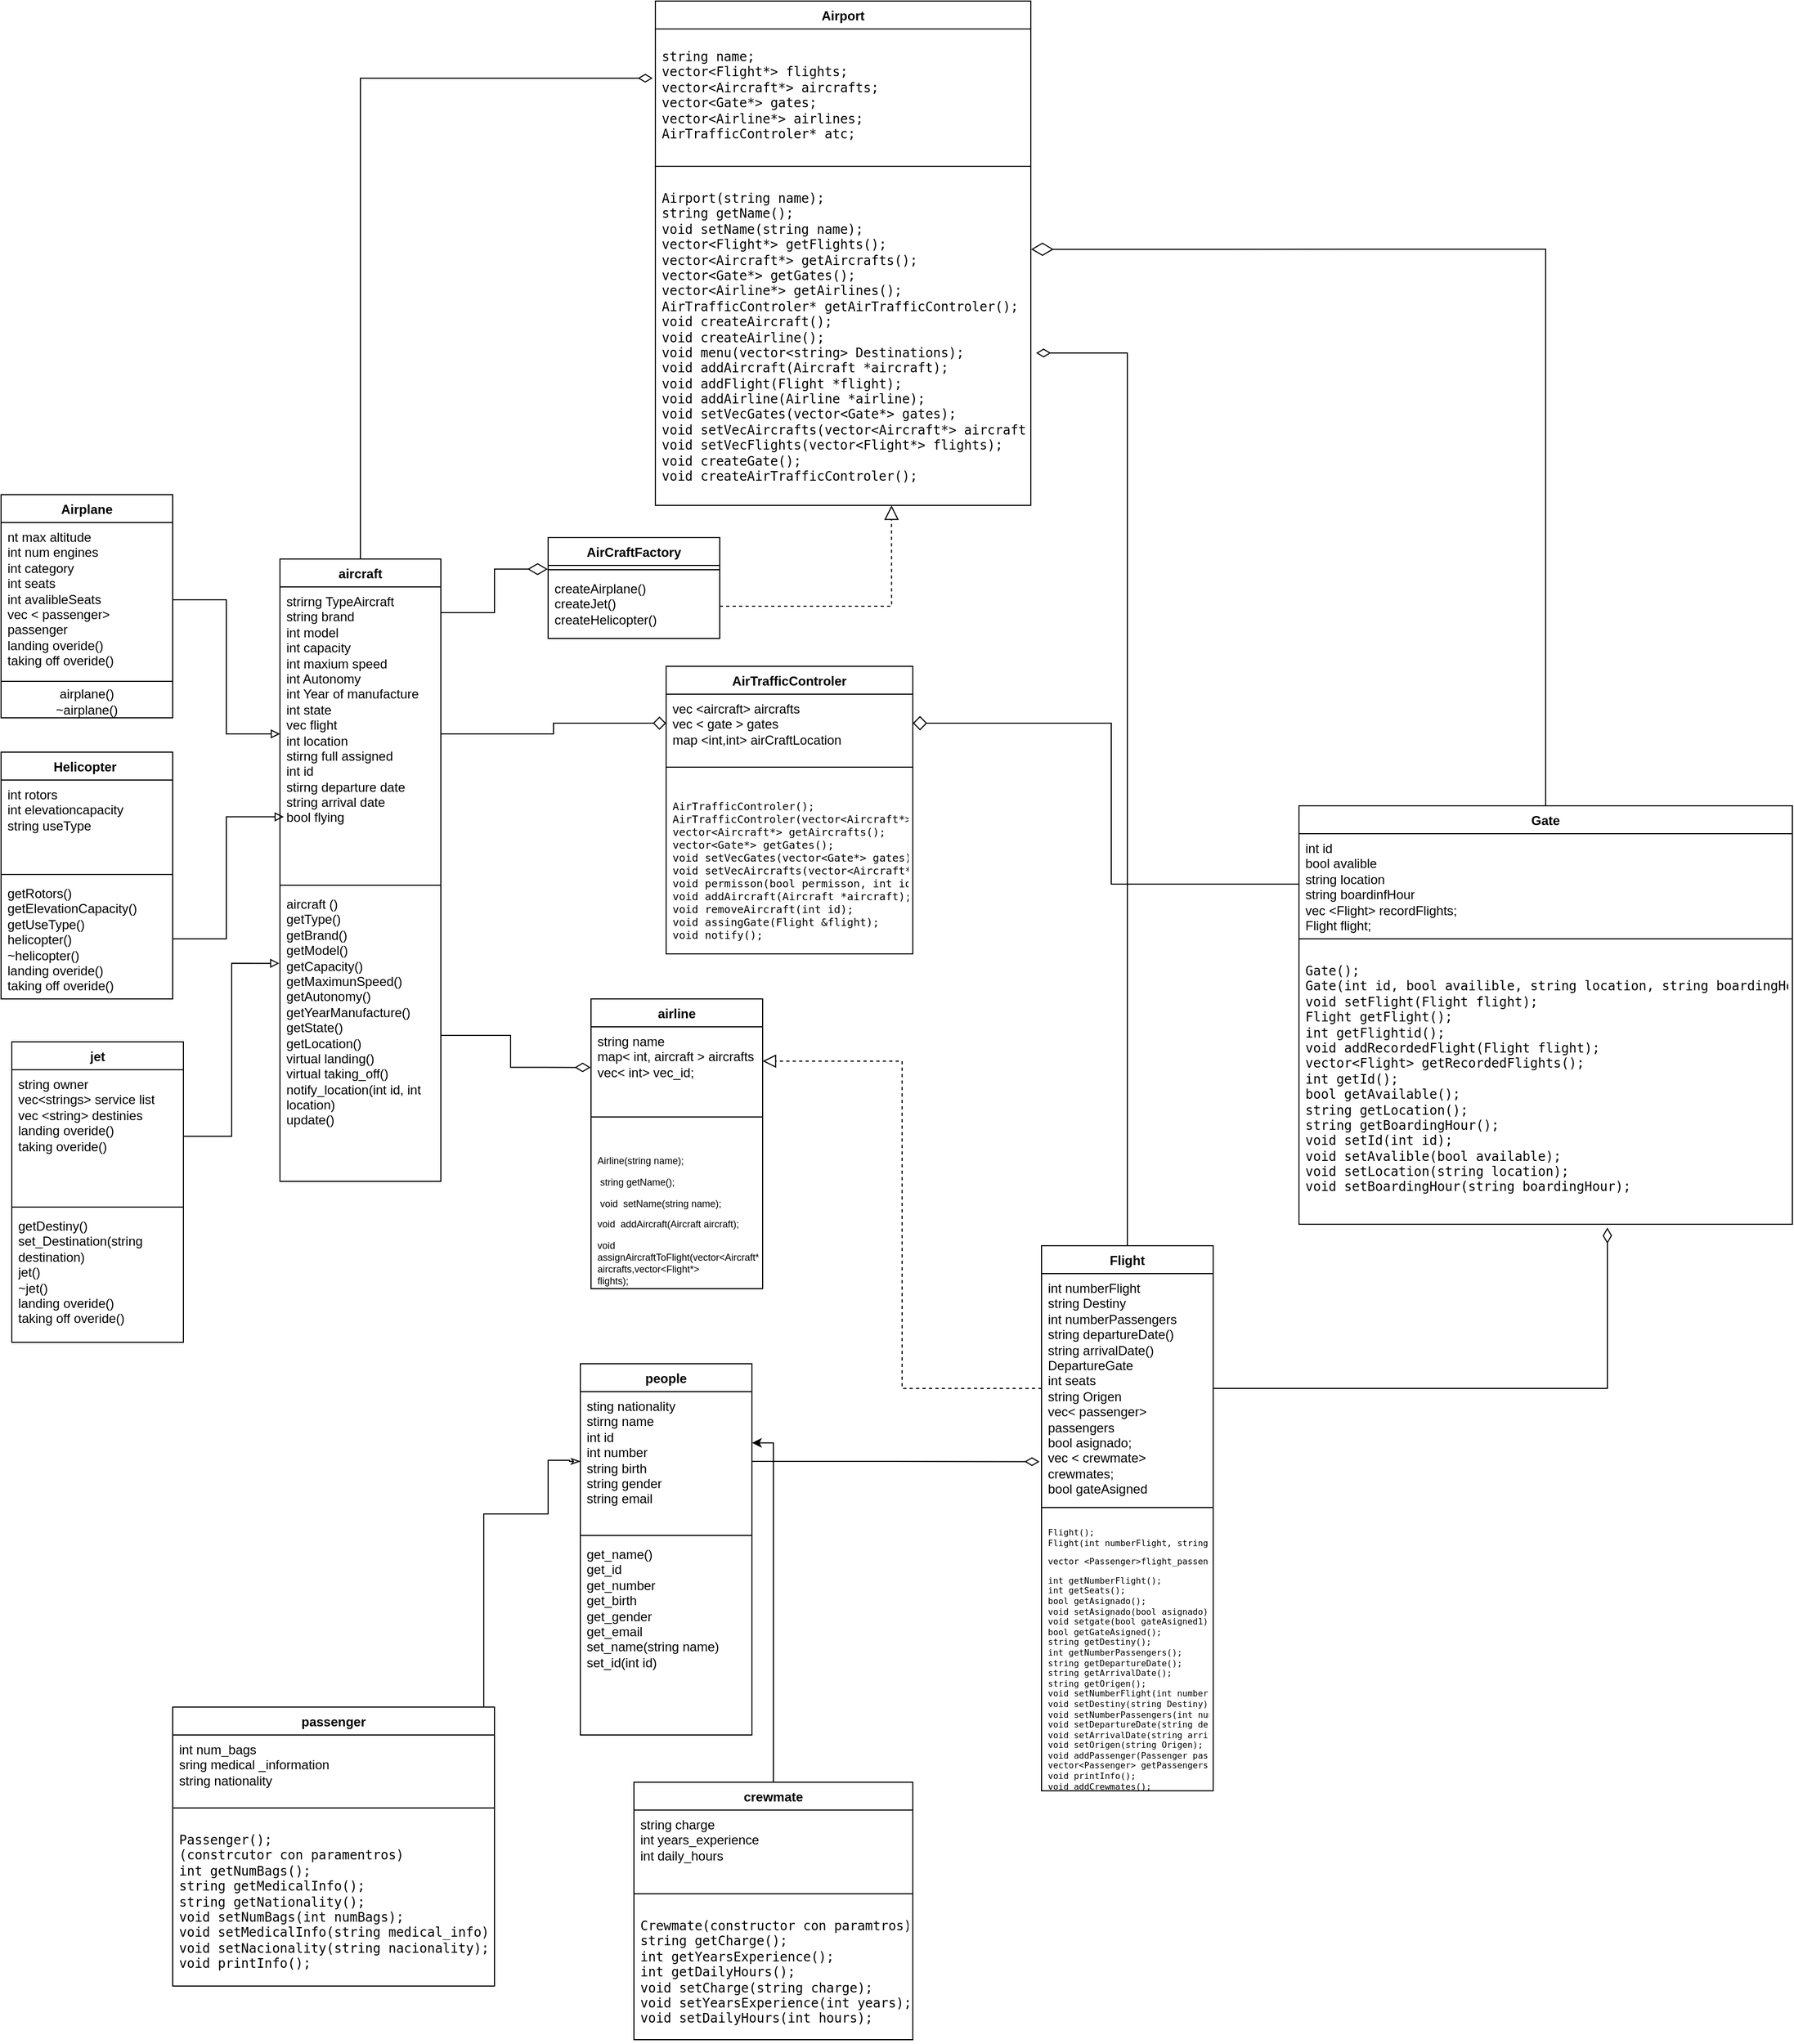 <mxfile version="21.7.2" type="google">
  <diagram name="Página-1" id="iQKY8tmw0qfSNVr5BxeC">
    <mxGraphModel dx="1282" dy="2221" grid="1" gridSize="10" guides="1" tooltips="1" connect="1" arrows="1" fold="1" page="1" pageScale="1" pageWidth="1169" pageHeight="827" math="0" shadow="0">
      <root>
        <mxCell id="0" />
        <mxCell id="1" parent="0" />
        <mxCell id="wyRLhXrzS5jzYZ9b7CfC-13" value="jet" style="swimlane;fontStyle=1;align=center;verticalAlign=top;childLayout=stackLayout;horizontal=1;startSize=26;horizontalStack=0;resizeParent=1;resizeParentMax=0;resizeLast=0;collapsible=1;marginBottom=0;whiteSpace=wrap;html=1;" parent="1" vertex="1">
          <mxGeometry x="140" y="-280" width="160" height="280" as="geometry" />
        </mxCell>
        <mxCell id="wyRLhXrzS5jzYZ9b7CfC-14" value="string owner&lt;br&gt;vec&amp;lt;strings&amp;gt; service list&lt;br&gt;vec &amp;lt;string&amp;gt; destinies&amp;nbsp;&lt;br&gt;landing overide()&lt;br&gt;taking overide()" style="text;strokeColor=none;fillColor=none;align=left;verticalAlign=top;spacingLeft=4;spacingRight=4;overflow=hidden;rotatable=0;points=[[0,0.5],[1,0.5]];portConstraint=eastwest;whiteSpace=wrap;html=1;" parent="wyRLhXrzS5jzYZ9b7CfC-13" vertex="1">
          <mxGeometry y="26" width="160" height="124" as="geometry" />
        </mxCell>
        <mxCell id="wyRLhXrzS5jzYZ9b7CfC-15" value="" style="line;strokeWidth=1;fillColor=none;align=left;verticalAlign=middle;spacingTop=-1;spacingLeft=3;spacingRight=3;rotatable=0;labelPosition=right;points=[];portConstraint=eastwest;strokeColor=inherit;" parent="wyRLhXrzS5jzYZ9b7CfC-13" vertex="1">
          <mxGeometry y="150" width="160" height="8" as="geometry" />
        </mxCell>
        <mxCell id="wyRLhXrzS5jzYZ9b7CfC-16" value="getDestiny()&lt;br&gt;set_Destination(string destination)&lt;br&gt;jet()&lt;br&gt;~jet()&lt;br&gt;landing overide()&lt;br&gt;taking off overide()" style="text;strokeColor=none;fillColor=none;align=left;verticalAlign=top;spacingLeft=4;spacingRight=4;overflow=hidden;rotatable=0;points=[[0,0.5],[1,0.5]];portConstraint=eastwest;whiteSpace=wrap;html=1;" parent="wyRLhXrzS5jzYZ9b7CfC-13" vertex="1">
          <mxGeometry y="158" width="160" height="122" as="geometry" />
        </mxCell>
        <mxCell id="aiJOYpLpMtuklq5Sg0DL-8" style="edgeStyle=orthogonalEdgeStyle;rounded=0;orthogonalLoop=1;jettySize=auto;html=1;entryX=0;entryY=0.5;entryDx=0;entryDy=0;endArrow=classicThin;endFill=0;" parent="1" source="wyRLhXrzS5jzYZ9b7CfC-17" target="wyRLhXrzS5jzYZ9b7CfC-22" edge="1">
          <mxGeometry relative="1" as="geometry">
            <mxPoint x="640.0" y="-26.667" as="targetPoint" />
            <Array as="points">
              <mxPoint x="580" y="160" />
              <mxPoint x="640" y="160" />
              <mxPoint x="640" y="110" />
              <mxPoint x="660" y="110" />
              <mxPoint x="660" y="111" />
            </Array>
          </mxGeometry>
        </mxCell>
        <mxCell id="wyRLhXrzS5jzYZ9b7CfC-17" value="passenger" style="swimlane;fontStyle=1;align=center;verticalAlign=top;childLayout=stackLayout;horizontal=1;startSize=26;horizontalStack=0;resizeParent=1;resizeParentMax=0;resizeLast=0;collapsible=1;marginBottom=0;whiteSpace=wrap;html=1;" parent="1" vertex="1">
          <mxGeometry x="290" y="340" width="300" height="260" as="geometry" />
        </mxCell>
        <mxCell id="wyRLhXrzS5jzYZ9b7CfC-18" value="int num_bags&lt;br&gt;sring medical _information&lt;br&gt;string nationality" style="text;strokeColor=none;fillColor=none;align=left;verticalAlign=top;spacingLeft=4;spacingRight=4;overflow=hidden;rotatable=0;points=[[0,0.5],[1,0.5]];portConstraint=eastwest;whiteSpace=wrap;html=1;" parent="wyRLhXrzS5jzYZ9b7CfC-17" vertex="1">
          <mxGeometry y="26" width="300" height="64" as="geometry" />
        </mxCell>
        <mxCell id="wyRLhXrzS5jzYZ9b7CfC-19" value="" style="line;strokeWidth=1;fillColor=none;align=left;verticalAlign=middle;spacingTop=-1;spacingLeft=3;spacingRight=3;rotatable=0;labelPosition=right;points=[];portConstraint=eastwest;strokeColor=inherit;" parent="wyRLhXrzS5jzYZ9b7CfC-17" vertex="1">
          <mxGeometry y="90" width="300" height="8" as="geometry" />
        </mxCell>
        <mxCell id="wyRLhXrzS5jzYZ9b7CfC-20" value="&lt;pre style=&quot;border-color: var(--border-color); font-family: &amp;quot;JetBrains Mono&amp;quot;, monospace;&quot;&gt;Passenger();&lt;br style=&quot;border-color: var(--border-color);&quot;&gt;(&lt;span style=&quot;border-color: var(--border-color);&quot;&gt;&lt;/span&gt;&lt;font style=&quot;border-color: var(--border-color);&quot;&gt;constrcutor con paramentros)&lt;/font&gt;&lt;font style=&quot;border-color: var(--border-color);&quot;&gt;&lt;br style=&quot;border-color: var(--border-color);&quot;&gt;&lt;/font&gt;&lt;span style=&quot;border-color: var(--border-color);&quot;&gt;int &lt;/span&gt;&lt;span style=&quot;border-color: var(--border-color);&quot;&gt;getNumBags&lt;/span&gt;&lt;font style=&quot;border-color: var(--border-color);&quot;&gt;();&lt;span style=&quot;border-color: var(--border-color);&quot;&gt;&lt;br style=&quot;border-color: var(--border-color);&quot;&gt;&lt;/span&gt;&lt;/font&gt;&lt;span style=&quot;border-color: var(--border-color);&quot;&gt;string &lt;/span&gt;&lt;span style=&quot;border-color: var(--border-color);&quot;&gt;getMedicalInfo&lt;/span&gt;&lt;font style=&quot;border-color: var(--border-color);&quot;&gt;();&lt;span style=&quot;border-color: var(--border-color);&quot;&gt;&lt;br style=&quot;border-color: var(--border-color);&quot;&gt;&lt;/span&gt;&lt;/font&gt;&lt;span style=&quot;border-color: var(--border-color);&quot;&gt;string &lt;/span&gt;&lt;span style=&quot;border-color: var(--border-color);&quot;&gt;getNationality&lt;/span&gt;&lt;font style=&quot;border-color: var(--border-color);&quot;&gt;();&lt;span style=&quot;border-color: var(--border-color);&quot;&gt;&lt;br style=&quot;border-color: var(--border-color);&quot;&gt;&lt;/span&gt;&lt;/font&gt;&lt;span style=&quot;border-color: var(--border-color);&quot;&gt;void &lt;/span&gt;&lt;span style=&quot;border-color: var(--border-color);&quot;&gt;setNumBags&lt;/span&gt;&lt;font style=&quot;border-color: var(--border-color);&quot;&gt;(&lt;/font&gt;&lt;span style=&quot;border-color: var(--border-color);&quot;&gt;int &lt;/span&gt;&lt;font style=&quot;border-color: var(--border-color);&quot;&gt;numBags);&lt;span style=&quot;border-color: var(--border-color);&quot;&gt;&lt;br style=&quot;border-color: var(--border-color);&quot;&gt;&lt;/span&gt;&lt;/font&gt;&lt;span style=&quot;border-color: var(--border-color);&quot;&gt;void &lt;/span&gt;&lt;span style=&quot;border-color: var(--border-color);&quot;&gt;setMedicalInfo&lt;/span&gt;&lt;font style=&quot;border-color: var(--border-color);&quot;&gt;(&lt;/font&gt;&lt;span style=&quot;border-color: var(--border-color);&quot;&gt;string &lt;/span&gt;&lt;font style=&quot;border-color: var(--border-color);&quot;&gt;medical_info);&lt;span style=&quot;border-color: var(--border-color);&quot;&gt;&lt;br style=&quot;border-color: var(--border-color);&quot;&gt;&lt;/span&gt;&lt;/font&gt;&lt;span style=&quot;border-color: var(--border-color);&quot;&gt;void &lt;/span&gt;&lt;span style=&quot;border-color: var(--border-color);&quot;&gt;setNacionality&lt;/span&gt;&lt;font style=&quot;border-color: var(--border-color);&quot;&gt;(&lt;/font&gt;&lt;span style=&quot;border-color: var(--border-color);&quot;&gt;string &lt;/span&gt;&lt;font style=&quot;border-color: var(--border-color);&quot;&gt;nacionality);&lt;span style=&quot;border-color: var(--border-color);&quot;&gt;&lt;br style=&quot;border-color: var(--border-color);&quot;&gt;&lt;/span&gt;&lt;/font&gt;&lt;span style=&quot;border-color: var(--border-color);&quot;&gt;void &lt;/span&gt;&lt;span style=&quot;border-color: var(--border-color);&quot;&gt;printInfo&lt;/span&gt;&lt;font style=&quot;border-color: var(--border-color);&quot;&gt;();&lt;/font&gt;&lt;/pre&gt;" style="text;strokeColor=none;fillColor=none;align=left;verticalAlign=top;spacingLeft=4;spacingRight=4;overflow=hidden;rotatable=0;points=[[0,0.5],[1,0.5]];portConstraint=eastwest;whiteSpace=wrap;html=1;" parent="wyRLhXrzS5jzYZ9b7CfC-17" vertex="1">
          <mxGeometry y="98" width="300" height="162" as="geometry" />
        </mxCell>
        <mxCell id="wyRLhXrzS5jzYZ9b7CfC-21" value="people" style="swimlane;fontStyle=1;align=center;verticalAlign=top;childLayout=stackLayout;horizontal=1;startSize=26;horizontalStack=0;resizeParent=1;resizeParentMax=0;resizeLast=0;collapsible=1;marginBottom=0;whiteSpace=wrap;html=1;" parent="1" vertex="1">
          <mxGeometry x="670" y="20" width="160" height="346" as="geometry" />
        </mxCell>
        <mxCell id="wyRLhXrzS5jzYZ9b7CfC-22" value="sting nationality&amp;nbsp;&lt;br&gt;stirng name&lt;br&gt;int id&amp;nbsp;&lt;br&gt;int number&lt;br&gt;string birth&amp;nbsp;&lt;br&gt;string gender&amp;nbsp;&lt;br&gt;string email" style="text;strokeColor=none;fillColor=none;align=left;verticalAlign=top;spacingLeft=4;spacingRight=4;overflow=hidden;rotatable=0;points=[[0,0.5],[1,0.5]];portConstraint=eastwest;whiteSpace=wrap;html=1;" parent="wyRLhXrzS5jzYZ9b7CfC-21" vertex="1">
          <mxGeometry y="26" width="160" height="130" as="geometry" />
        </mxCell>
        <mxCell id="wyRLhXrzS5jzYZ9b7CfC-23" value="" style="line;strokeWidth=1;fillColor=none;align=left;verticalAlign=middle;spacingTop=-1;spacingLeft=3;spacingRight=3;rotatable=0;labelPosition=right;points=[];portConstraint=eastwest;strokeColor=inherit;" parent="wyRLhXrzS5jzYZ9b7CfC-21" vertex="1">
          <mxGeometry y="156" width="160" height="8" as="geometry" />
        </mxCell>
        <mxCell id="wyRLhXrzS5jzYZ9b7CfC-24" value="get_name()&lt;br&gt;get_id&lt;br&gt;get_number&lt;br&gt;get_birth&lt;br&gt;get_gender&lt;br&gt;get_email&lt;br&gt;set_name(string name)&lt;br&gt;set_id(int id)" style="text;strokeColor=none;fillColor=none;align=left;verticalAlign=top;spacingLeft=4;spacingRight=4;overflow=hidden;rotatable=0;points=[[0,0.5],[1,0.5]];portConstraint=eastwest;whiteSpace=wrap;html=1;" parent="wyRLhXrzS5jzYZ9b7CfC-21" vertex="1">
          <mxGeometry y="164" width="160" height="182" as="geometry" />
        </mxCell>
        <mxCell id="rjxTFGt6AbUow81dh46X-27" style="edgeStyle=orthogonalEdgeStyle;rounded=0;orthogonalLoop=1;jettySize=auto;html=1;entryX=1.014;entryY=0.545;entryDx=0;entryDy=0;entryPerimeter=0;endSize=11;endArrow=diamondThin;endFill=0;" parent="1" source="T3-S1mTcQeIRpF71mz3H-9" target="T3-S1mTcQeIRpF71mz3H-8" edge="1">
          <mxGeometry relative="1" as="geometry">
            <mxPoint x="1170" y="-910" as="targetPoint" />
          </mxGeometry>
        </mxCell>
        <mxCell id="T3-S1mTcQeIRpF71mz3H-9" value="Flight" style="swimlane;fontStyle=1;align=center;verticalAlign=top;childLayout=stackLayout;horizontal=1;startSize=26;horizontalStack=0;resizeParent=1;resizeParentMax=0;resizeLast=0;collapsible=1;marginBottom=0;whiteSpace=wrap;html=1;" parent="1" vertex="1">
          <mxGeometry x="1100" y="-90" width="160" height="508" as="geometry" />
        </mxCell>
        <mxCell id="T3-S1mTcQeIRpF71mz3H-10" value="int numberFlight&lt;br&gt;string Destiny&lt;br&gt;int numberPassengers&lt;br&gt;string departureDate()&lt;br&gt;string arrivalDate()&lt;br&gt;DepartureGate&lt;br&gt;int seats&lt;br&gt;string Origen&lt;br&gt;vec&amp;lt; passenger&amp;gt; passengers&lt;br&gt;bool asignado;&lt;br&gt;vec &amp;lt; crewmate&amp;gt; crewmates;&lt;br&gt;bool gateAsigned" style="text;strokeColor=none;fillColor=none;align=left;verticalAlign=top;spacingLeft=4;spacingRight=4;overflow=hidden;rotatable=0;points=[[0,0.5],[1,0.5]];portConstraint=eastwest;whiteSpace=wrap;html=1;" parent="T3-S1mTcQeIRpF71mz3H-9" vertex="1">
          <mxGeometry y="26" width="160" height="214" as="geometry" />
        </mxCell>
        <mxCell id="rjxTFGt6AbUow81dh46X-7" value="" style="line;strokeWidth=1;fillColor=none;align=left;verticalAlign=middle;spacingTop=-1;spacingLeft=3;spacingRight=3;rotatable=0;labelPosition=right;points=[];portConstraint=eastwest;strokeColor=inherit;" parent="T3-S1mTcQeIRpF71mz3H-9" vertex="1">
          <mxGeometry y="240" width="160" height="8" as="geometry" />
        </mxCell>
        <mxCell id="T3-S1mTcQeIRpF71mz3H-12" value="&lt;pre style=&quot;border-color: var(--border-color); font-family: &amp;quot;JetBrains Mono&amp;quot;, monospace; font-size: 8px;&quot;&gt;Flight();&lt;br style=&quot;border-color: var(--border-color); font-size: 8px;&quot;&gt;&lt;span style=&quot;border-color: var(--border-color); font-size: 8px;&quot;&gt;Flight&lt;/span&gt;(&lt;span style=&quot;border-color: var(--border-color); font-size: 8px;&quot;&gt;int &lt;/span&gt;numberFlight, &lt;span style=&quot;border-color: var(--border-color); font-size: 8px;&quot;&gt;string &lt;/span&gt;Destiny, &lt;span style=&quot;border-color: var(--border-color); font-size: 8px;&quot;&gt;int &lt;/span&gt;numberPassengers, &lt;span style=&quot;border-color: var(--border-color); font-size: 8px;&quot;&gt;string &lt;/span&gt;departureDate, &lt;span style=&quot;border-color: var(--border-color); font-size: 8px;&quot;&gt;string &lt;/span&gt;arrivalDate,string &lt;span style=&quot;background-color: initial; white-space: normal; font-size: 8px;&quot;&gt;Origen,&amp;nbsp;&lt;/span&gt;&lt;/pre&gt;&lt;pre style=&quot;border-color: var(--border-color); font-family: &amp;quot;JetBrains Mono&amp;quot;, monospace; font-size: 8px;&quot;&gt;&lt;span style=&quot;background-color: initial; white-space: normal; border-color: var(--border-color); font-size: 8px;&quot;&gt;vector &lt;/span&gt;&lt;span style=&quot;background-color: initial; white-space: normal; font-size: 8px;&quot;&gt;&amp;lt;&lt;/span&gt;&lt;span style=&quot;background-color: initial; white-space: normal; border-color: var(--border-color); font-size: 8px;&quot;&gt;Passenger&lt;/span&gt;&lt;span style=&quot;background-color: initial; white-space: normal; font-size: 8px;&quot;&gt;&amp;gt;flight_passengers,&lt;/span&gt;&lt;span style=&quot;background-color: initial; white-space: normal; border-color: var(--border-color); font-size: 8px;&quot;&gt;bool &lt;/span&gt;&lt;span style=&quot;background-color: initial; white-space: normal; font-size: 8px;&quot;&gt;gateAsigned);&lt;/span&gt;&lt;/pre&gt;&lt;pre style=&quot;border-color: var(--border-color); font-family: &amp;quot;JetBrains Mono&amp;quot;, monospace; font-size: 8px;&quot;&gt;&lt;span style=&quot;border-color: var(--border-color); font-size: 8px;&quot;&gt;int &lt;/span&gt;&lt;span style=&quot;border-color: var(--border-color); font-size: 8px;&quot;&gt;getNumberFlight&lt;/span&gt;();&lt;br style=&quot;border-color: var(--border-color); font-size: 8px;&quot;&gt;&lt;span style=&quot;border-color: var(--border-color); font-size: 8px;&quot;&gt;int &lt;/span&gt;&lt;span style=&quot;border-color: var(--border-color); font-size: 8px;&quot;&gt;getSeats&lt;/span&gt;();&lt;br style=&quot;border-color: var(--border-color); font-size: 8px;&quot;&gt;&lt;span style=&quot;border-color: var(--border-color); font-size: 8px;&quot;&gt;bool &lt;/span&gt;&lt;span style=&quot;border-color: var(--border-color); font-size: 8px;&quot;&gt;getAsignado&lt;/span&gt;();&lt;br style=&quot;border-color: var(--border-color); font-size: 8px;&quot;&gt;&lt;span style=&quot;border-color: var(--border-color); font-size: 8px;&quot;&gt;void &lt;/span&gt;&lt;span style=&quot;border-color: var(--border-color); font-size: 8px;&quot;&gt;setAsignado&lt;/span&gt;(&lt;span style=&quot;border-color: var(--border-color); font-size: 8px;&quot;&gt;bool &lt;/span&gt;asignado);&lt;br style=&quot;border-color: var(--border-color); font-size: 8px;&quot;&gt;&lt;span style=&quot;border-color: var(--border-color); font-size: 8px;&quot;&gt;void &lt;/span&gt;&lt;span style=&quot;border-color: var(--border-color); font-size: 8px;&quot;&gt;setgate&lt;/span&gt;(&lt;span style=&quot;border-color: var(--border-color); font-size: 8px;&quot;&gt;bool &lt;/span&gt;gateAsigned1);&lt;br style=&quot;border-color: var(--border-color); font-size: 8px;&quot;&gt;&lt;span style=&quot;border-color: var(--border-color); font-size: 8px;&quot;&gt;bool &lt;/span&gt;&lt;span style=&quot;border-color: var(--border-color); font-size: 8px;&quot;&gt;getGateAsigned&lt;/span&gt;();&lt;br style=&quot;border-color: var(--border-color); font-size: 8px;&quot;&gt;&lt;span style=&quot;border-color: var(--border-color); font-size: 8px;&quot;&gt;string &lt;/span&gt;&lt;span style=&quot;border-color: var(--border-color); font-size: 8px;&quot;&gt;getDestiny&lt;/span&gt;();&lt;br style=&quot;border-color: var(--border-color); font-size: 8px;&quot;&gt;&lt;span style=&quot;border-color: var(--border-color); font-size: 8px;&quot;&gt;int &lt;/span&gt;&lt;span style=&quot;border-color: var(--border-color); font-size: 8px;&quot;&gt;getNumberPassengers&lt;/span&gt;();&lt;br style=&quot;border-color: var(--border-color); font-size: 8px;&quot;&gt;&lt;span style=&quot;border-color: var(--border-color); font-size: 8px;&quot;&gt;string &lt;/span&gt;&lt;span style=&quot;border-color: var(--border-color); font-size: 8px;&quot;&gt;getDepartureDate&lt;/span&gt;();&lt;br style=&quot;border-color: var(--border-color); font-size: 8px;&quot;&gt;&lt;span style=&quot;border-color: var(--border-color); font-size: 8px;&quot;&gt;string &lt;/span&gt;&lt;span style=&quot;border-color: var(--border-color); font-size: 8px;&quot;&gt;getArrivalDate&lt;/span&gt;();&lt;br style=&quot;border-color: var(--border-color); font-size: 8px;&quot;&gt;&lt;span style=&quot;border-color: var(--border-color); font-size: 8px;&quot;&gt;string &lt;/span&gt;&lt;span style=&quot;border-color: var(--border-color); font-size: 8px;&quot;&gt;getOrigen&lt;/span&gt;();&lt;br style=&quot;border-color: var(--border-color); font-size: 8px;&quot;&gt;&lt;span style=&quot;border-color: var(--border-color); font-size: 8px;&quot;&gt;void &lt;/span&gt;&lt;span style=&quot;border-color: var(--border-color); font-size: 8px;&quot;&gt;setNumberFlight&lt;/span&gt;(&lt;span style=&quot;border-color: var(--border-color); font-size: 8px;&quot;&gt;int &lt;/span&gt;numberFlight);&lt;br style=&quot;border-color: var(--border-color); font-size: 8px;&quot;&gt;&lt;span style=&quot;border-color: var(--border-color); font-size: 8px;&quot;&gt;void &lt;/span&gt;&lt;span style=&quot;border-color: var(--border-color); font-size: 8px;&quot;&gt;setDestiny&lt;/span&gt;(&lt;span style=&quot;border-color: var(--border-color); font-size: 8px;&quot;&gt;string &lt;/span&gt;Destiny);&lt;br style=&quot;border-color: var(--border-color); font-size: 8px;&quot;&gt;&lt;span style=&quot;border-color: var(--border-color); font-size: 8px;&quot;&gt;void &lt;/span&gt;&lt;span style=&quot;border-color: var(--border-color); font-size: 8px;&quot;&gt;setNumberPassengers&lt;/span&gt;(&lt;span style=&quot;border-color: var(--border-color); font-size: 8px;&quot;&gt;int &lt;/span&gt;numberPassengers);&lt;br style=&quot;border-color: var(--border-color); font-size: 8px;&quot;&gt;&lt;span style=&quot;border-color: var(--border-color); font-size: 8px;&quot;&gt;void &lt;/span&gt;&lt;span style=&quot;border-color: var(--border-color); font-size: 8px;&quot;&gt;setDepartureDate&lt;/span&gt;(&lt;span style=&quot;border-color: var(--border-color); font-size: 8px;&quot;&gt;string &lt;/span&gt;departureDate);&lt;br style=&quot;border-color: var(--border-color); font-size: 8px;&quot;&gt;&lt;span style=&quot;border-color: var(--border-color); font-size: 8px;&quot;&gt;void &lt;/span&gt;&lt;span style=&quot;border-color: var(--border-color); font-size: 8px;&quot;&gt;setArrivalDate&lt;/span&gt;(&lt;span style=&quot;border-color: var(--border-color); font-size: 8px;&quot;&gt;string &lt;/span&gt;arrivalDate);&lt;br style=&quot;border-color: var(--border-color); font-size: 8px;&quot;&gt;&lt;span style=&quot;border-color: var(--border-color); font-size: 8px;&quot;&gt;void &lt;/span&gt;&lt;span style=&quot;border-color: var(--border-color); font-size: 8px;&quot;&gt;setOrigen&lt;/span&gt;(&lt;span style=&quot;border-color: var(--border-color); font-size: 8px;&quot;&gt;string &lt;/span&gt;Origen);&lt;br style=&quot;border-color: var(--border-color); font-size: 8px;&quot;&gt;&lt;span style=&quot;border-color: var(--border-color); font-size: 8px;&quot;&gt;void &lt;/span&gt;&lt;span style=&quot;border-color: var(--border-color); font-size: 8px;&quot;&gt;addPassenger&lt;/span&gt;(&lt;span style=&quot;border-color: var(--border-color); font-size: 8px;&quot;&gt;Passenger &lt;/span&gt;passenger);&lt;br style=&quot;border-color: var(--border-color); font-size: 8px;&quot;&gt;&lt;span style=&quot;border-color: var(--border-color); font-size: 8px;&quot;&gt;vector&lt;/span&gt;&amp;lt;&lt;span style=&quot;border-color: var(--border-color); font-size: 8px;&quot;&gt;Passenger&lt;/span&gt;&amp;gt; &lt;span style=&quot;border-color: var(--border-color); font-size: 8px;&quot;&gt;getPassengers&lt;/span&gt;();&lt;br style=&quot;border-color: var(--border-color); font-size: 8px;&quot;&gt;&lt;span style=&quot;border-color: var(--border-color); font-size: 8px;&quot;&gt;void &lt;/span&gt;&lt;span style=&quot;border-color: var(--border-color); font-size: 8px;&quot;&gt;printInfo&lt;/span&gt;();&lt;br style=&quot;border-color: var(--border-color); font-size: 8px;&quot;&gt;&lt;span style=&quot;border-color: var(--border-color); font-size: 8px;&quot;&gt;void &lt;/span&gt;&lt;span style=&quot;border-color: var(--border-color); font-size: 8px;&quot;&gt;addCrewmates&lt;/span&gt;();&lt;/pre&gt;" style="text;strokeColor=none;fillColor=none;align=left;verticalAlign=top;spacingLeft=4;spacingRight=4;overflow=hidden;rotatable=0;points=[[0,0.5],[1,0.5]];portConstraint=eastwest;whiteSpace=wrap;html=1;fontColor=#000000;fontSize=8;" parent="T3-S1mTcQeIRpF71mz3H-9" vertex="1">
          <mxGeometry y="248" width="160" height="260" as="geometry" />
        </mxCell>
        <mxCell id="QWChIeaIpTq5YVUsogxR-2" value="airline" style="swimlane;fontStyle=1;align=center;verticalAlign=top;childLayout=stackLayout;horizontal=1;startSize=26;horizontalStack=0;resizeParent=1;resizeParentMax=0;resizeLast=0;collapsible=1;marginBottom=0;whiteSpace=wrap;html=1;" parent="1" vertex="1">
          <mxGeometry x="680" y="-320" width="160" height="270" as="geometry" />
        </mxCell>
        <mxCell id="QWChIeaIpTq5YVUsogxR-3" value="string name&lt;br&gt;map&amp;lt; int, aircraft &amp;gt; aircrafts&amp;nbsp;&lt;br&gt;vec&amp;lt; int&amp;gt; vec_id;" style="text;strokeColor=none;fillColor=none;align=left;verticalAlign=top;spacingLeft=4;spacingRight=4;overflow=hidden;rotatable=0;points=[[0,0.5],[1,0.5]];portConstraint=eastwest;whiteSpace=wrap;html=1;" parent="QWChIeaIpTq5YVUsogxR-2" vertex="1">
          <mxGeometry y="26" width="160" height="64" as="geometry" />
        </mxCell>
        <mxCell id="QWChIeaIpTq5YVUsogxR-4" value="" style="line;strokeWidth=1;fillColor=none;align=left;verticalAlign=middle;spacingTop=-1;spacingLeft=3;spacingRight=3;rotatable=0;labelPosition=right;points=[];portConstraint=eastwest;strokeColor=inherit;" parent="QWChIeaIpTq5YVUsogxR-2" vertex="1">
          <mxGeometry y="90" width="160" height="40" as="geometry" />
        </mxCell>
        <mxCell id="QWChIeaIpTq5YVUsogxR-5" value="&lt;p class=&quot;MsoNormal&quot; style=&quot;font-size: 9px;&quot;&gt;Airline(string name);&lt;/p&gt;&lt;p class=&quot;MsoNormal&quot; style=&quot;font-size: 9px;&quot;&gt;&lt;span style=&quot;background-color: initial;&quot;&gt;&amp;nbsp;string&amp;nbsp;&lt;/span&gt;&lt;span style=&quot;background-color: initial;&quot;&gt;getName();&lt;/span&gt;&lt;/p&gt;&lt;p class=&quot;MsoNormal&quot; style=&quot;font-size: 9px;&quot;&gt;&amp;nbsp;void&amp;nbsp; setName(string name);&lt;/p&gt;&lt;p class=&quot;MsoNormal&quot; style=&quot;font-size: 9px;&quot;&gt;&lt;span style=&quot;background-color: initial;&quot;&gt;void&amp;nbsp;&amp;nbsp;&lt;/span&gt;&lt;span style=&quot;background-color: initial;&quot;&gt;addAircraft(Aircraft aircraft);&lt;/span&gt;&lt;/p&gt;&lt;p class=&quot;MsoNormal&quot; style=&quot;font-size: 9px;&quot;&gt;void assignAircraftToFlight(vector&amp;lt;Aircraft*&amp;gt; aircrafts,vector&amp;lt;Flight*&amp;gt;&lt;br style=&quot;font-size: 9px;&quot;&gt;flights);&lt;/p&gt;" style="text;strokeColor=none;fillColor=none;align=left;verticalAlign=top;spacingLeft=4;spacingRight=4;overflow=hidden;rotatable=0;points=[[0,0.5],[1,0.5]];portConstraint=eastwest;whiteSpace=wrap;html=1;fontSize=9;" parent="QWChIeaIpTq5YVUsogxR-2" vertex="1">
          <mxGeometry y="130" width="160" height="140" as="geometry" />
        </mxCell>
        <mxCell id="rjxTFGt6AbUow81dh46X-23" style="edgeStyle=orthogonalEdgeStyle;rounded=0;orthogonalLoop=1;jettySize=auto;html=1;entryX=-0.007;entryY=0.37;entryDx=0;entryDy=0;entryPerimeter=0;endSize=11;endArrow=diamondThin;endFill=0;" parent="1" source="wyRLhXrzS5jzYZ9b7CfC-1" target="T3-S1mTcQeIRpF71mz3H-6" edge="1">
          <mxGeometry relative="1" as="geometry">
            <mxPoint x="465" y="-1200" as="targetPoint" />
          </mxGeometry>
        </mxCell>
        <mxCell id="wyRLhXrzS5jzYZ9b7CfC-1" value="aircraft" style="swimlane;fontStyle=1;align=center;verticalAlign=top;childLayout=stackLayout;horizontal=1;startSize=26;horizontalStack=0;resizeParent=1;resizeParentMax=0;resizeLast=0;collapsible=1;marginBottom=0;whiteSpace=wrap;html=1;" parent="1" vertex="1">
          <mxGeometry x="390" y="-730" width="150" height="580" as="geometry" />
        </mxCell>
        <mxCell id="wyRLhXrzS5jzYZ9b7CfC-2" value="strirng TypeAircraft&lt;br&gt;string brand&lt;br&gt;int model&lt;br&gt;int capacity&lt;br&gt;int maxium speed&lt;br&gt;int Autonomy&lt;br&gt;int Year of manufacture&lt;br&gt;int state&amp;nbsp;&lt;br&gt;vec flight&amp;nbsp;&lt;br&gt;int location&lt;br&gt;stirng full assigned&lt;br&gt;int id&lt;br&gt;stirng departure date&lt;br&gt;string arrival date&lt;br&gt;bool flying&amp;nbsp;" style="text;strokeColor=none;fillColor=none;align=left;verticalAlign=top;spacingLeft=4;spacingRight=4;overflow=hidden;rotatable=0;points=[[0,0.5],[1,0.5]];portConstraint=eastwest;whiteSpace=wrap;html=1;" parent="wyRLhXrzS5jzYZ9b7CfC-1" vertex="1">
          <mxGeometry y="26" width="150" height="274" as="geometry" />
        </mxCell>
        <mxCell id="wyRLhXrzS5jzYZ9b7CfC-3" value="" style="line;strokeWidth=1;fillColor=none;align=left;verticalAlign=middle;spacingTop=-1;spacingLeft=3;spacingRight=3;rotatable=0;labelPosition=right;points=[];portConstraint=eastwest;strokeColor=inherit;" parent="wyRLhXrzS5jzYZ9b7CfC-1" vertex="1">
          <mxGeometry y="300" width="150" height="8" as="geometry" />
        </mxCell>
        <mxCell id="wyRLhXrzS5jzYZ9b7CfC-4" value="aircraft ()&lt;br&gt;getType()&lt;br&gt;getBrand()&lt;br&gt;getModel()&lt;br&gt;getCapacity()&lt;br&gt;getMaximunSpeed()&lt;br&gt;getAutonomy()&lt;br&gt;getYearManufacture()&lt;br&gt;getState()&lt;br&gt;getLocation()&lt;br&gt;virtual landing()&lt;br&gt;virtual taking_off()&lt;br&gt;notify_location(int id, int location)&lt;br&gt;update()" style="text;strokeColor=none;fillColor=none;align=left;verticalAlign=top;spacingLeft=4;spacingRight=4;overflow=hidden;rotatable=0;points=[[0,0.5],[1,0.5]];portConstraint=eastwest;whiteSpace=wrap;html=1;" parent="wyRLhXrzS5jzYZ9b7CfC-1" vertex="1">
          <mxGeometry y="308" width="150" height="272" as="geometry" />
        </mxCell>
        <mxCell id="T3-S1mTcQeIRpF71mz3H-13" value="AirTrafficControler" style="swimlane;fontStyle=1;align=center;verticalAlign=top;childLayout=stackLayout;horizontal=1;startSize=26;horizontalStack=0;resizeParent=1;resizeParentMax=0;resizeLast=0;collapsible=1;marginBottom=0;whiteSpace=wrap;html=1;" parent="1" vertex="1">
          <mxGeometry x="750" y="-630" width="230" height="268" as="geometry" />
        </mxCell>
        <mxCell id="T3-S1mTcQeIRpF71mz3H-14" value="vec &amp;lt;aircraft&amp;gt; aircrafts&lt;br&gt;vec &amp;lt; gate &amp;gt; gates&lt;br&gt;map &amp;lt;int,int&amp;gt; airCraftLocation" style="text;strokeColor=none;fillColor=none;align=left;verticalAlign=top;spacingLeft=4;spacingRight=4;overflow=hidden;rotatable=0;points=[[0,0.5],[1,0.5]];portConstraint=eastwest;whiteSpace=wrap;html=1;" parent="T3-S1mTcQeIRpF71mz3H-13" vertex="1">
          <mxGeometry y="26" width="230" height="54" as="geometry" />
        </mxCell>
        <mxCell id="T3-S1mTcQeIRpF71mz3H-15" value="" style="line;strokeWidth=1;fillColor=none;align=left;verticalAlign=middle;spacingTop=-1;spacingLeft=3;spacingRight=3;rotatable=0;labelPosition=right;points=[];portConstraint=eastwest;strokeColor=inherit;" parent="T3-S1mTcQeIRpF71mz3H-13" vertex="1">
          <mxGeometry y="80" width="230" height="28" as="geometry" />
        </mxCell>
        <mxCell id="T3-S1mTcQeIRpF71mz3H-16" value="&lt;pre style=&quot;border-color: var(--border-color); font-family: &amp;quot;JetBrains Mono&amp;quot;, monospace; font-size: 10px;&quot;&gt;AirTrafficControler();&lt;span style=&quot;border-color: var(--border-color);&quot;&gt;&lt;br style=&quot;border-color: var(--border-color);&quot;&gt;&lt;/span&gt;&lt;span style=&quot;border-color: var(--border-color);&quot;&gt;AirTrafficControler&lt;/span&gt;(&lt;span style=&quot;border-color: var(--border-color);&quot;&gt;vector&lt;/span&gt;&amp;lt;&lt;span style=&quot;border-color: var(--border-color);&quot;&gt;Aircraft&lt;/span&gt;*&amp;gt; aircrafts, &lt;span style=&quot;border-color: var(--border-color);&quot;&gt;vector&lt;/span&gt;&amp;lt;&lt;span style=&quot;border-color: var(--border-color);&quot;&gt;Gate&lt;/span&gt;*&amp;gt; gates);&lt;span style=&quot;border-color: var(--border-color);&quot;&gt;&lt;br style=&quot;border-color: var(--border-color);&quot;&gt;&lt;/span&gt;&lt;span style=&quot;border-color: var(--border-color);&quot;&gt;vector&lt;/span&gt;&amp;lt;&lt;span style=&quot;border-color: var(--border-color);&quot;&gt;Aircraft&lt;/span&gt;*&amp;gt; &lt;span style=&quot;border-color: var(--border-color);&quot;&gt;getAircrafts&lt;/span&gt;();&lt;span style=&quot;border-color: var(--border-color);&quot;&gt;&lt;br style=&quot;border-color: var(--border-color);&quot;&gt;&lt;/span&gt;&lt;span style=&quot;border-color: var(--border-color);&quot;&gt;vector&lt;/span&gt;&amp;lt;&lt;span style=&quot;border-color: var(--border-color);&quot;&gt;Gate&lt;/span&gt;*&amp;gt; &lt;span style=&quot;border-color: var(--border-color);&quot;&gt;getGates&lt;/span&gt;();&lt;span style=&quot;border-color: var(--border-color);&quot;&gt;&lt;br style=&quot;border-color: var(--border-color);&quot;&gt;&lt;/span&gt;&lt;span style=&quot;border-color: var(--border-color);&quot;&gt;void &lt;/span&gt;&lt;span style=&quot;border-color: var(--border-color);&quot;&gt;setVecGates&lt;/span&gt;(&lt;span style=&quot;border-color: var(--border-color);&quot;&gt;vector&lt;/span&gt;&amp;lt;&lt;span style=&quot;border-color: var(--border-color);&quot;&gt;Gate&lt;/span&gt;*&amp;gt; gates);&lt;span style=&quot;border-color: var(--border-color);&quot;&gt;&lt;br style=&quot;border-color: var(--border-color);&quot;&gt;&lt;/span&gt;&lt;span style=&quot;border-color: var(--border-color);&quot;&gt;void &lt;/span&gt;&lt;span style=&quot;border-color: var(--border-color);&quot;&gt;setVecAircrafts&lt;/span&gt;(&lt;span style=&quot;border-color: var(--border-color);&quot;&gt;vector&lt;/span&gt;&amp;lt;&lt;span style=&quot;border-color: var(--border-color);&quot;&gt;Aircraft&lt;/span&gt;*&amp;gt; aircrafts);&lt;span style=&quot;border-color: var(--border-color);&quot;&gt;&lt;br style=&quot;border-color: var(--border-color);&quot;&gt;&lt;/span&gt;&lt;span style=&quot;border-color: var(--border-color);&quot;&gt;void &lt;/span&gt;&lt;span style=&quot;border-color: var(--border-color);&quot;&gt;permisson&lt;/span&gt;(&lt;span style=&quot;border-color: var(--border-color);&quot;&gt;bool &lt;/span&gt;permisson, &lt;span style=&quot;border-color: var(--border-color);&quot;&gt;int &lt;/span&gt;id);&lt;span style=&quot;border-color: var(--border-color);&quot;&gt;&lt;br style=&quot;border-color: var(--border-color);&quot;&gt;&lt;/span&gt;&lt;span style=&quot;border-color: var(--border-color);&quot;&gt;void &lt;/span&gt;&lt;span style=&quot;border-color: var(--border-color);&quot;&gt;addAircraft&lt;/span&gt;(&lt;span style=&quot;border-color: var(--border-color);&quot;&gt;Aircraft &lt;/span&gt;*aircraft);&lt;span style=&quot;border-color: var(--border-color);&quot;&gt;&lt;br style=&quot;border-color: var(--border-color);&quot;&gt;&lt;/span&gt;&lt;span style=&quot;border-color: var(--border-color);&quot;&gt;void &lt;/span&gt;&lt;span style=&quot;border-color: var(--border-color);&quot;&gt;removeAircraft&lt;/span&gt;(&lt;span style=&quot;border-color: var(--border-color);&quot;&gt;int &lt;/span&gt;id);&lt;span style=&quot;border-color: var(--border-color);&quot;&gt;&lt;br style=&quot;border-color: var(--border-color);&quot;&gt;&lt;/span&gt;&lt;span style=&quot;border-color: var(--border-color);&quot;&gt;void &lt;/span&gt;&lt;span style=&quot;border-color: var(--border-color);&quot;&gt;assingGate&lt;/span&gt;(&lt;span style=&quot;border-color: var(--border-color);&quot;&gt;Flight &lt;/span&gt;&amp;amp;flight);&lt;span style=&quot;border-color: var(--border-color);&quot;&gt;&lt;br style=&quot;border-color: var(--border-color);&quot;&gt;&lt;/span&gt;&lt;span style=&quot;border-color: var(--border-color);&quot;&gt;void &lt;/span&gt;&lt;span style=&quot;border-color: var(--border-color);&quot;&gt;notify&lt;/span&gt;();&lt;/pre&gt;" style="text;strokeColor=none;fillColor=none;align=left;verticalAlign=top;spacingLeft=4;spacingRight=4;overflow=hidden;rotatable=0;points=[[0,0.5],[1,0.5]];portConstraint=eastwest;whiteSpace=wrap;html=1;" parent="T3-S1mTcQeIRpF71mz3H-13" vertex="1">
          <mxGeometry y="108" width="230" height="160" as="geometry" />
        </mxCell>
        <mxCell id="wyRLhXrzS5jzYZ9b7CfC-5" value="Airplane" style="swimlane;fontStyle=1;align=center;verticalAlign=top;childLayout=stackLayout;horizontal=1;startSize=26;horizontalStack=0;resizeParent=1;resizeParentMax=0;resizeLast=0;collapsible=1;marginBottom=0;whiteSpace=wrap;html=1;" parent="1" vertex="1">
          <mxGeometry x="130" y="-790" width="160" height="208" as="geometry" />
        </mxCell>
        <mxCell id="wyRLhXrzS5jzYZ9b7CfC-6" value="nt max altitude&lt;br style=&quot;border-color: var(--border-color);&quot;&gt;int num engines&lt;br style=&quot;border-color: var(--border-color);&quot;&gt;int category&lt;br&gt;int seats&lt;br&gt;int avalibleSeats&amp;nbsp;&lt;br&gt;vec &amp;lt; passenger&amp;gt; passenger&lt;br&gt;landing overide()&lt;br&gt;taking off overide()" style="text;strokeColor=none;fillColor=none;align=left;verticalAlign=top;spacingLeft=4;spacingRight=4;overflow=hidden;rotatable=0;points=[[0,0.5],[1,0.5]];portConstraint=eastwest;whiteSpace=wrap;html=1;" parent="wyRLhXrzS5jzYZ9b7CfC-5" vertex="1">
          <mxGeometry y="26" width="160" height="144" as="geometry" />
        </mxCell>
        <mxCell id="wyRLhXrzS5jzYZ9b7CfC-7" value="" style="line;strokeWidth=1;fillColor=none;align=left;verticalAlign=middle;spacingTop=-1;spacingLeft=3;spacingRight=3;rotatable=0;labelPosition=right;points=[];portConstraint=eastwest;strokeColor=inherit;" parent="wyRLhXrzS5jzYZ9b7CfC-5" vertex="1">
          <mxGeometry y="170" width="160" height="8" as="geometry" />
        </mxCell>
        <mxCell id="aiJOYpLpMtuklq5Sg0DL-1" value="airplane()&lt;br&gt;~airplane()" style="text;html=1;strokeColor=none;fillColor=none;align=center;verticalAlign=middle;whiteSpace=wrap;rounded=0;" parent="wyRLhXrzS5jzYZ9b7CfC-5" vertex="1">
          <mxGeometry y="178" width="160" height="30" as="geometry" />
        </mxCell>
        <mxCell id="wyRLhXrzS5jzYZ9b7CfC-9" value="Helicopter&amp;nbsp;" style="swimlane;fontStyle=1;align=center;verticalAlign=top;childLayout=stackLayout;horizontal=1;startSize=26;horizontalStack=0;resizeParent=1;resizeParentMax=0;resizeLast=0;collapsible=1;marginBottom=0;whiteSpace=wrap;html=1;" parent="1" vertex="1">
          <mxGeometry x="130" y="-550" width="160" height="230" as="geometry" />
        </mxCell>
        <mxCell id="wyRLhXrzS5jzYZ9b7CfC-10" value="int rotors&lt;br style=&quot;border-color: var(--border-color);&quot;&gt;int elevationcapacity&lt;br&gt;string useType" style="text;strokeColor=none;fillColor=none;align=left;verticalAlign=top;spacingLeft=4;spacingRight=4;overflow=hidden;rotatable=0;points=[[0,0.5],[1,0.5]];portConstraint=eastwest;whiteSpace=wrap;html=1;" parent="wyRLhXrzS5jzYZ9b7CfC-9" vertex="1">
          <mxGeometry y="26" width="160" height="84" as="geometry" />
        </mxCell>
        <mxCell id="wyRLhXrzS5jzYZ9b7CfC-11" value="" style="line;strokeWidth=1;fillColor=none;align=left;verticalAlign=middle;spacingTop=-1;spacingLeft=3;spacingRight=3;rotatable=0;labelPosition=right;points=[];portConstraint=eastwest;strokeColor=inherit;" parent="wyRLhXrzS5jzYZ9b7CfC-9" vertex="1">
          <mxGeometry y="110" width="160" height="8" as="geometry" />
        </mxCell>
        <mxCell id="wyRLhXrzS5jzYZ9b7CfC-12" value="getRotors()&lt;br style=&quot;border-color: var(--border-color);&quot;&gt;getElevationCapacity()&lt;br&gt;getUseType()&lt;br&gt;helicopter()&lt;br&gt;~helicopter()&lt;br&gt;landing overide()&lt;br&gt;taking off overide()" style="text;strokeColor=none;fillColor=none;align=left;verticalAlign=top;spacingLeft=4;spacingRight=4;overflow=hidden;rotatable=0;points=[[0,0.5],[1,0.5]];portConstraint=eastwest;whiteSpace=wrap;html=1;" parent="wyRLhXrzS5jzYZ9b7CfC-9" vertex="1">
          <mxGeometry y="118" width="160" height="112" as="geometry" />
        </mxCell>
        <mxCell id="wyRLhXrzS5jzYZ9b7CfC-25" value="crewmate" style="swimlane;fontStyle=1;align=center;verticalAlign=top;childLayout=stackLayout;horizontal=1;startSize=26;horizontalStack=0;resizeParent=1;resizeParentMax=0;resizeLast=0;collapsible=1;marginBottom=0;whiteSpace=wrap;html=1;" parent="1" vertex="1">
          <mxGeometry x="720" y="410" width="260" height="240" as="geometry" />
        </mxCell>
        <mxCell id="wyRLhXrzS5jzYZ9b7CfC-26" value="string charge&lt;br&gt;int years_experience&lt;br&gt;int daily_hours" style="text;strokeColor=none;fillColor=none;align=left;verticalAlign=top;spacingLeft=4;spacingRight=4;overflow=hidden;rotatable=0;points=[[0,0.5],[1,0.5]];portConstraint=eastwest;whiteSpace=wrap;html=1;" parent="wyRLhXrzS5jzYZ9b7CfC-25" vertex="1">
          <mxGeometry y="26" width="260" height="74" as="geometry" />
        </mxCell>
        <mxCell id="wyRLhXrzS5jzYZ9b7CfC-27" value="" style="line;strokeWidth=1;fillColor=none;align=left;verticalAlign=middle;spacingTop=-1;spacingLeft=3;spacingRight=3;rotatable=0;labelPosition=right;points=[];portConstraint=eastwest;strokeColor=inherit;" parent="wyRLhXrzS5jzYZ9b7CfC-25" vertex="1">
          <mxGeometry y="100" width="260" height="8" as="geometry" />
        </mxCell>
        <mxCell id="wyRLhXrzS5jzYZ9b7CfC-28" value="&lt;pre style=&quot;border-color: var(--border-color); font-family: &amp;quot;JetBrains Mono&amp;quot;, monospace;&quot;&gt;Crewmate(constructor con paramtros);&lt;br style=&quot;border-color: var(--border-color);&quot;&gt;&lt;span style=&quot;border-color: var(--border-color);&quot;&gt;string &lt;/span&gt;&lt;span style=&quot;border-color: var(--border-color);&quot;&gt;getCharge&lt;/span&gt;();&lt;br style=&quot;border-color: var(--border-color);&quot;&gt;&lt;span style=&quot;border-color: var(--border-color);&quot;&gt;int &lt;/span&gt;&lt;span style=&quot;border-color: var(--border-color);&quot;&gt;getYearsExperience&lt;/span&gt;();&lt;br style=&quot;border-color: var(--border-color);&quot;&gt;&lt;span style=&quot;border-color: var(--border-color);&quot;&gt;int &lt;/span&gt;&lt;span style=&quot;border-color: var(--border-color);&quot;&gt;getDailyHours&lt;/span&gt;();&lt;br style=&quot;border-color: var(--border-color);&quot;&gt;&lt;span style=&quot;border-color: var(--border-color);&quot;&gt;void &lt;/span&gt;&lt;span style=&quot;border-color: var(--border-color);&quot;&gt;setCharge&lt;/span&gt;(&lt;span style=&quot;border-color: var(--border-color);&quot;&gt;string &lt;/span&gt;charge);&lt;br style=&quot;border-color: var(--border-color);&quot;&gt;&lt;span style=&quot;border-color: var(--border-color);&quot;&gt;void &lt;/span&gt;&lt;span style=&quot;border-color: var(--border-color);&quot;&gt;setYearsExperience&lt;/span&gt;(&lt;span style=&quot;border-color: var(--border-color);&quot;&gt;int &lt;/span&gt;years);&lt;br style=&quot;border-color: var(--border-color);&quot;&gt;&lt;span style=&quot;border-color: var(--border-color);&quot;&gt;void &lt;/span&gt;&lt;span style=&quot;border-color: var(--border-color);&quot;&gt;setDailyHours&lt;/span&gt;(&lt;span style=&quot;border-color: var(--border-color);&quot;&gt;int &lt;/span&gt;hours);&lt;/pre&gt;" style="text;strokeColor=none;fillColor=none;align=left;verticalAlign=top;spacingLeft=4;spacingRight=4;overflow=hidden;rotatable=0;points=[[0,0.5],[1,0.5]];portConstraint=eastwest;whiteSpace=wrap;html=1;" parent="wyRLhXrzS5jzYZ9b7CfC-25" vertex="1">
          <mxGeometry y="108" width="260" height="132" as="geometry" />
        </mxCell>
        <mxCell id="aiJOYpLpMtuklq5Sg0DL-5" value="" style="edgeStyle=orthogonalEdgeStyle;rounded=0;orthogonalLoop=1;jettySize=auto;html=1;endArrow=block;endFill=0;" parent="1" source="wyRLhXrzS5jzYZ9b7CfC-6" target="wyRLhXrzS5jzYZ9b7CfC-2" edge="1">
          <mxGeometry relative="1" as="geometry" />
        </mxCell>
        <mxCell id="aiJOYpLpMtuklq5Sg0DL-6" value="" style="edgeStyle=orthogonalEdgeStyle;rounded=0;orthogonalLoop=1;jettySize=auto;html=1;endArrow=block;endFill=0;entryX=0.024;entryY=0.782;entryDx=0;entryDy=0;entryPerimeter=0;" parent="1" source="wyRLhXrzS5jzYZ9b7CfC-12" target="wyRLhXrzS5jzYZ9b7CfC-2" edge="1">
          <mxGeometry relative="1" as="geometry" />
        </mxCell>
        <mxCell id="aiJOYpLpMtuklq5Sg0DL-7" style="edgeStyle=orthogonalEdgeStyle;rounded=0;orthogonalLoop=1;jettySize=auto;html=1;entryX=-0.004;entryY=0.253;entryDx=0;entryDy=0;entryPerimeter=0;endArrow=block;endFill=0;" parent="1" source="wyRLhXrzS5jzYZ9b7CfC-14" target="wyRLhXrzS5jzYZ9b7CfC-4" edge="1">
          <mxGeometry relative="1" as="geometry" />
        </mxCell>
        <mxCell id="rjxTFGt6AbUow81dh46X-19" style="edgeStyle=orthogonalEdgeStyle;rounded=0;orthogonalLoop=1;jettySize=auto;html=1;entryX=1.001;entryY=0.235;entryDx=0;entryDy=0;entryPerimeter=0;endArrow=diamondThin;endFill=0;strokeWidth=1;endSize=18;" parent="1" source="T3-S1mTcQeIRpF71mz3H-1" target="T3-S1mTcQeIRpF71mz3H-8" edge="1">
          <mxGeometry relative="1" as="geometry">
            <mxPoint x="1570" y="-1010" as="targetPoint" />
          </mxGeometry>
        </mxCell>
        <mxCell id="T3-S1mTcQeIRpF71mz3H-1" value="Gate" style="swimlane;fontStyle=1;align=center;verticalAlign=top;childLayout=stackLayout;horizontal=1;startSize=26;horizontalStack=0;resizeParent=1;resizeParentMax=0;resizeLast=0;collapsible=1;marginBottom=0;whiteSpace=wrap;html=1;" parent="1" vertex="1">
          <mxGeometry x="1340" y="-500" width="460" height="390" as="geometry" />
        </mxCell>
        <mxCell id="T3-S1mTcQeIRpF71mz3H-2" value="int id&lt;br&gt;bool avalible&lt;br&gt;string location&lt;br&gt;string boardinfHour&lt;br&gt;vec &amp;lt;Flight&amp;gt; recordFlights;&lt;br&gt;Flight flight;" style="text;strokeColor=none;fillColor=none;align=left;verticalAlign=top;spacingLeft=4;spacingRight=4;overflow=hidden;rotatable=0;points=[[0,0.5],[1,0.5]];portConstraint=eastwest;whiteSpace=wrap;html=1;" parent="T3-S1mTcQeIRpF71mz3H-1" vertex="1">
          <mxGeometry y="26" width="460" height="94" as="geometry" />
        </mxCell>
        <mxCell id="T3-S1mTcQeIRpF71mz3H-3" value="" style="line;strokeWidth=1;fillColor=none;align=left;verticalAlign=middle;spacingTop=-1;spacingLeft=3;spacingRight=3;rotatable=0;labelPosition=right;points=[];portConstraint=eastwest;strokeColor=inherit;" parent="T3-S1mTcQeIRpF71mz3H-1" vertex="1">
          <mxGeometry y="120" width="460" height="8" as="geometry" />
        </mxCell>
        <mxCell id="T3-S1mTcQeIRpF71mz3H-4" value="&lt;pre style=&quot;border-color: var(--border-color); font-family: &amp;quot;JetBrains Mono&amp;quot;, monospace;&quot;&gt;Gate();&lt;br style=&quot;border-color: var(--border-color);&quot;&gt;&lt;span style=&quot;border-color: var(--border-color);&quot;&gt;Gate&lt;/span&gt;(&lt;span style=&quot;border-color: var(--border-color);&quot;&gt;int &lt;/span&gt;id, &lt;span style=&quot;border-color: var(--border-color);&quot;&gt;bool &lt;/span&gt;availible, &lt;span style=&quot;border-color: var(--border-color);&quot;&gt;string &lt;/span&gt;location, &lt;span style=&quot;border-color: var(--border-color);&quot;&gt;string &lt;/span&gt;boardingHour);&lt;br style=&quot;border-color: var(--border-color);&quot;&gt;&lt;span style=&quot;border-color: var(--border-color);&quot;&gt;void &lt;/span&gt;&lt;span style=&quot;border-color: var(--border-color);&quot;&gt;setFlight&lt;/span&gt;(&lt;span style=&quot;border-color: var(--border-color);&quot;&gt;Flight &lt;/span&gt;flight);&lt;br style=&quot;border-color: var(--border-color);&quot;&gt;&lt;span style=&quot;border-color: var(--border-color);&quot;&gt;Flight &lt;/span&gt;&lt;span style=&quot;border-color: var(--border-color);&quot;&gt;getFlight&lt;/span&gt;();&lt;br style=&quot;border-color: var(--border-color);&quot;&gt;&lt;span style=&quot;border-color: var(--border-color);&quot;&gt;int &lt;/span&gt;&lt;span style=&quot;border-color: var(--border-color);&quot;&gt;getFlightid&lt;/span&gt;();&lt;br style=&quot;border-color: var(--border-color);&quot;&gt;&lt;span style=&quot;border-color: var(--border-color);&quot;&gt;void &lt;/span&gt;&lt;span style=&quot;border-color: var(--border-color);&quot;&gt;addRecordedFlight&lt;/span&gt;(&lt;span style=&quot;border-color: var(--border-color);&quot;&gt;Flight &lt;/span&gt;flight);&lt;br style=&quot;border-color: var(--border-color);&quot;&gt;&lt;span style=&quot;border-color: var(--border-color);&quot;&gt;vector&lt;/span&gt;&amp;lt;&lt;span style=&quot;border-color: var(--border-color);&quot;&gt;Flight&lt;/span&gt;&amp;gt; &lt;span style=&quot;border-color: var(--border-color);&quot;&gt;getRecordedFlights&lt;/span&gt;();&lt;br style=&quot;border-color: var(--border-color);&quot;&gt;&lt;span style=&quot;border-color: var(--border-color);&quot;&gt;int &lt;/span&gt;&lt;span style=&quot;border-color: var(--border-color);&quot;&gt;getId&lt;/span&gt;();&lt;br style=&quot;border-color: var(--border-color);&quot;&gt;&lt;span style=&quot;border-color: var(--border-color);&quot;&gt;bool &lt;/span&gt;&lt;span style=&quot;border-color: var(--border-color);&quot;&gt;getAvailable&lt;/span&gt;();&lt;br style=&quot;border-color: var(--border-color);&quot;&gt;&lt;span style=&quot;border-color: var(--border-color);&quot;&gt;string &lt;/span&gt;&lt;span style=&quot;border-color: var(--border-color);&quot;&gt;getLocation&lt;/span&gt;();&lt;br style=&quot;border-color: var(--border-color);&quot;&gt;&lt;span style=&quot;border-color: var(--border-color);&quot;&gt;string &lt;/span&gt;&lt;span style=&quot;border-color: var(--border-color);&quot;&gt;getBoardingHour&lt;/span&gt;();&lt;br style=&quot;border-color: var(--border-color);&quot;&gt;&lt;span style=&quot;border-color: var(--border-color);&quot;&gt;void &lt;/span&gt;&lt;span style=&quot;border-color: var(--border-color);&quot;&gt;setId&lt;/span&gt;(&lt;span style=&quot;border-color: var(--border-color);&quot;&gt;int &lt;/span&gt;id);&lt;br style=&quot;border-color: var(--border-color);&quot;&gt;&lt;span style=&quot;border-color: var(--border-color);&quot;&gt;void &lt;/span&gt;&lt;span style=&quot;border-color: var(--border-color);&quot;&gt;setAvalible&lt;/span&gt;(&lt;span style=&quot;border-color: var(--border-color);&quot;&gt;bool &lt;/span&gt;available);&lt;br style=&quot;border-color: var(--border-color);&quot;&gt;&lt;span style=&quot;border-color: var(--border-color);&quot;&gt;void &lt;/span&gt;&lt;span style=&quot;border-color: var(--border-color);&quot;&gt;setLocation&lt;/span&gt;(&lt;span style=&quot;border-color: var(--border-color);&quot;&gt;string &lt;/span&gt;location);&lt;br style=&quot;border-color: var(--border-color);&quot;&gt;&lt;span style=&quot;border-color: var(--border-color);&quot;&gt;void &lt;/span&gt;&lt;span style=&quot;border-color: var(--border-color);&quot;&gt;setBoardingHour&lt;/span&gt;(&lt;span style=&quot;border-color: var(--border-color);&quot;&gt;string &lt;/span&gt;boardingHour);&lt;br&gt;&lt;/pre&gt;" style="text;strokeColor=none;fillColor=none;align=left;verticalAlign=top;spacingLeft=4;spacingRight=4;overflow=hidden;rotatable=0;points=[[0,0.5],[1,0.5]];portConstraint=eastwest;whiteSpace=wrap;html=1;fontColor=#000000;" parent="T3-S1mTcQeIRpF71mz3H-1" vertex="1">
          <mxGeometry y="128" width="460" height="262" as="geometry" />
        </mxCell>
        <mxCell id="lWd2UzgFfCfyxYMtpxMG-1" style="edgeStyle=orthogonalEdgeStyle;rounded=0;orthogonalLoop=1;jettySize=auto;html=1;entryX=-0.002;entryY=0.591;entryDx=0;entryDy=0;entryPerimeter=0;endSize=12;endArrow=diamondThin;endFill=0;" parent="1" source="wyRLhXrzS5jzYZ9b7CfC-4" target="QWChIeaIpTq5YVUsogxR-3" edge="1">
          <mxGeometry relative="1" as="geometry" />
        </mxCell>
        <mxCell id="lWd2UzgFfCfyxYMtpxMG-13" value="AirCraftFactory" style="swimlane;fontStyle=1;align=center;verticalAlign=top;childLayout=stackLayout;horizontal=1;startSize=26;horizontalStack=0;resizeParent=1;resizeParentMax=0;resizeLast=0;collapsible=1;marginBottom=0;whiteSpace=wrap;html=1;" parent="1" vertex="1">
          <mxGeometry x="640" y="-750" width="160" height="94" as="geometry" />
        </mxCell>
        <mxCell id="lWd2UzgFfCfyxYMtpxMG-15" value="" style="line;strokeWidth=1;fillColor=none;align=left;verticalAlign=middle;spacingTop=-1;spacingLeft=3;spacingRight=3;rotatable=0;labelPosition=right;points=[];portConstraint=eastwest;strokeColor=inherit;" parent="lWd2UzgFfCfyxYMtpxMG-13" vertex="1">
          <mxGeometry y="26" width="160" height="8" as="geometry" />
        </mxCell>
        <mxCell id="lWd2UzgFfCfyxYMtpxMG-16" value="createAirplane()&lt;br&gt;createJet()&lt;br&gt;createHelicopter()" style="text;strokeColor=none;fillColor=none;align=left;verticalAlign=top;spacingLeft=4;spacingRight=4;overflow=hidden;rotatable=0;points=[[0,0.5],[1,0.5]];portConstraint=eastwest;whiteSpace=wrap;html=1;" parent="lWd2UzgFfCfyxYMtpxMG-13" vertex="1">
          <mxGeometry y="34" width="160" height="60" as="geometry" />
        </mxCell>
        <mxCell id="T3-S1mTcQeIRpF71mz3H-5" value="Airport" style="swimlane;fontStyle=1;align=center;verticalAlign=top;childLayout=stackLayout;horizontal=1;startSize=26;horizontalStack=0;resizeParent=1;resizeParentMax=0;resizeLast=0;collapsible=1;marginBottom=0;whiteSpace=wrap;html=1;" parent="1" vertex="1">
          <mxGeometry x="740" y="-1250" width="350" height="470" as="geometry" />
        </mxCell>
        <mxCell id="T3-S1mTcQeIRpF71mz3H-6" value="&lt;pre style=&quot;border-color: var(--border-color); font-family: &amp;quot;JetBrains Mono&amp;quot;, monospace;&quot;&gt;string &lt;span style=&quot;border-color: var(--border-color);&quot;&gt;name&lt;/span&gt;;&lt;br style=&quot;border-color: var(--border-color);&quot;&gt;&lt;span style=&quot;border-color: var(--border-color);&quot;&gt;vector&lt;/span&gt;&amp;lt;&lt;span style=&quot;border-color: var(--border-color);&quot;&gt;Flight&lt;/span&gt;*&amp;gt; &lt;span style=&quot;border-color: var(--border-color);&quot;&gt;flights&lt;/span&gt;;&lt;br style=&quot;border-color: var(--border-color);&quot;&gt;&lt;span style=&quot;border-color: var(--border-color);&quot;&gt;vector&lt;/span&gt;&amp;lt;&lt;span style=&quot;border-color: var(--border-color);&quot;&gt;Aircraft&lt;/span&gt;*&amp;gt; &lt;span style=&quot;border-color: var(--border-color);&quot;&gt;aircrafts&lt;/span&gt;;&lt;br style=&quot;border-color: var(--border-color);&quot;&gt;&lt;span style=&quot;border-color: var(--border-color);&quot;&gt;vector&lt;/span&gt;&amp;lt;&lt;span style=&quot;border-color: var(--border-color);&quot;&gt;Gate&lt;/span&gt;*&amp;gt; &lt;span style=&quot;border-color: var(--border-color);&quot;&gt;gates&lt;/span&gt;;&lt;br style=&quot;border-color: var(--border-color);&quot;&gt;&lt;span style=&quot;border-color: var(--border-color);&quot;&gt;vector&lt;/span&gt;&amp;lt;&lt;span style=&quot;border-color: var(--border-color);&quot;&gt;Airline&lt;/span&gt;*&amp;gt; &lt;span style=&quot;border-color: var(--border-color);&quot;&gt;airlines&lt;/span&gt;;&lt;br style=&quot;border-color: var(--border-color);&quot;&gt;&lt;span style=&quot;border-color: var(--border-color);&quot;&gt;AirTrafficControler&lt;/span&gt;* &lt;span style=&quot;border-color: var(--border-color);&quot;&gt;atc&lt;/span&gt;;&lt;/pre&gt;" style="text;strokeColor=none;fillColor=none;align=left;verticalAlign=top;spacingLeft=4;spacingRight=4;overflow=hidden;rotatable=0;points=[[0,0.5],[1,0.5]];portConstraint=eastwest;whiteSpace=wrap;html=1;fontColor=#000000;" parent="T3-S1mTcQeIRpF71mz3H-5" vertex="1">
          <mxGeometry y="26" width="350" height="124" as="geometry" />
        </mxCell>
        <mxCell id="T3-S1mTcQeIRpF71mz3H-7" value="" style="line;strokeWidth=1;fillColor=none;align=left;verticalAlign=middle;spacingTop=-1;spacingLeft=3;spacingRight=3;rotatable=0;labelPosition=right;points=[];portConstraint=eastwest;strokeColor=inherit;" parent="T3-S1mTcQeIRpF71mz3H-5" vertex="1">
          <mxGeometry y="150" width="350" height="8" as="geometry" />
        </mxCell>
        <mxCell id="T3-S1mTcQeIRpF71mz3H-8" value="&lt;pre style=&quot;border-color: var(--border-color); font-family: &amp;quot;JetBrains Mono&amp;quot;, monospace;&quot;&gt;Airport(&lt;span style=&quot;border-color: var(--border-color);&quot;&gt;string &lt;/span&gt;name);&lt;br style=&quot;border-color: var(--border-color);&quot;&gt;&lt;span style=&quot;border-color: var(--border-color);&quot;&gt;string &lt;/span&gt;&lt;span style=&quot;border-color: var(--border-color);&quot;&gt;getName&lt;/span&gt;();&lt;br style=&quot;border-color: var(--border-color);&quot;&gt;&lt;span style=&quot;border-color: var(--border-color);&quot;&gt;void &lt;/span&gt;&lt;span style=&quot;border-color: var(--border-color);&quot;&gt;setName&lt;/span&gt;(&lt;span style=&quot;border-color: var(--border-color);&quot;&gt;string &lt;/span&gt;name);&lt;br style=&quot;border-color: var(--border-color);&quot;&gt;&lt;span style=&quot;border-color: var(--border-color);&quot;&gt;vector&lt;/span&gt;&amp;lt;&lt;span style=&quot;border-color: var(--border-color);&quot;&gt;Flight&lt;/span&gt;*&amp;gt; &lt;span style=&quot;border-color: var(--border-color);&quot;&gt;getFlights&lt;/span&gt;();&lt;br style=&quot;border-color: var(--border-color);&quot;&gt;&lt;span style=&quot;border-color: var(--border-color);&quot;&gt;vector&lt;/span&gt;&amp;lt;&lt;span style=&quot;border-color: var(--border-color);&quot;&gt;Aircraft&lt;/span&gt;*&amp;gt; &lt;span style=&quot;border-color: var(--border-color);&quot;&gt;getAircrafts&lt;/span&gt;();&lt;br style=&quot;border-color: var(--border-color);&quot;&gt;&lt;span style=&quot;border-color: var(--border-color);&quot;&gt;vector&lt;/span&gt;&amp;lt;&lt;span style=&quot;border-color: var(--border-color);&quot;&gt;Gate&lt;/span&gt;*&amp;gt; &lt;span style=&quot;border-color: var(--border-color);&quot;&gt;getGates&lt;/span&gt;();&lt;br style=&quot;border-color: var(--border-color);&quot;&gt;&lt;span style=&quot;border-color: var(--border-color);&quot;&gt;vector&lt;/span&gt;&amp;lt;&lt;span style=&quot;border-color: var(--border-color);&quot;&gt;Airline&lt;/span&gt;*&amp;gt; &lt;span style=&quot;border-color: var(--border-color);&quot;&gt;getAirlines&lt;/span&gt;();&lt;br style=&quot;border-color: var(--border-color);&quot;&gt;&lt;span style=&quot;border-color: var(--border-color);&quot;&gt;AirTrafficControler&lt;/span&gt;* &lt;span style=&quot;border-color: var(--border-color);&quot;&gt;getAirTrafficControler&lt;/span&gt;();&lt;br style=&quot;border-color: var(--border-color);&quot;&gt;&lt;span style=&quot;border-color: var(--border-color);&quot;&gt;void &lt;/span&gt;&lt;span style=&quot;border-color: var(--border-color);&quot;&gt;createAircraft&lt;/span&gt;();&lt;br style=&quot;border-color: var(--border-color);&quot;&gt;&lt;span style=&quot;border-color: var(--border-color);&quot;&gt;void &lt;/span&gt;&lt;span style=&quot;border-color: var(--border-color);&quot;&gt;createAirline&lt;/span&gt;();&lt;br style=&quot;border-color: var(--border-color);&quot;&gt;&lt;span style=&quot;border-color: var(--border-color);&quot;&gt;void &lt;/span&gt;&lt;span style=&quot;border-color: var(--border-color);&quot;&gt;menu&lt;/span&gt;(&lt;span style=&quot;border-color: var(--border-color);&quot;&gt;vector&lt;/span&gt;&amp;lt;&lt;span style=&quot;border-color: var(--border-color);&quot;&gt;string&lt;/span&gt;&amp;gt; Destinations);&lt;br style=&quot;border-color: var(--border-color);&quot;&gt;&lt;span style=&quot;border-color: var(--border-color);&quot;&gt;void &lt;/span&gt;&lt;span style=&quot;border-color: var(--border-color);&quot;&gt;addAircraft&lt;/span&gt;(&lt;span style=&quot;border-color: var(--border-color);&quot;&gt;Aircraft &lt;/span&gt;*aircraft);&lt;br style=&quot;border-color: var(--border-color);&quot;&gt;&lt;span style=&quot;border-color: var(--border-color);&quot;&gt;void &lt;/span&gt;&lt;span style=&quot;border-color: var(--border-color);&quot;&gt;addFlight&lt;/span&gt;(&lt;span style=&quot;border-color: var(--border-color);&quot;&gt;Flight &lt;/span&gt;*flight);&lt;br style=&quot;border-color: var(--border-color);&quot;&gt;&lt;span style=&quot;border-color: var(--border-color);&quot;&gt;void &lt;/span&gt;&lt;span style=&quot;border-color: var(--border-color);&quot;&gt;addAirline&lt;/span&gt;(&lt;span style=&quot;border-color: var(--border-color);&quot;&gt;Airline &lt;/span&gt;*airline);&lt;br style=&quot;border-color: var(--border-color);&quot;&gt;&lt;span style=&quot;border-color: var(--border-color);&quot;&gt;void &lt;/span&gt;&lt;span style=&quot;border-color: var(--border-color);&quot;&gt;setVecGates&lt;/span&gt;(&lt;span style=&quot;border-color: var(--border-color);&quot;&gt;vector&lt;/span&gt;&amp;lt;&lt;span style=&quot;border-color: var(--border-color);&quot;&gt;Gate&lt;/span&gt;*&amp;gt; gates);&lt;br style=&quot;border-color: var(--border-color);&quot;&gt;&lt;span style=&quot;border-color: var(--border-color);&quot;&gt;void &lt;/span&gt;&lt;span style=&quot;border-color: var(--border-color);&quot;&gt;setVecAircrafts&lt;/span&gt;(&lt;span style=&quot;border-color: var(--border-color);&quot;&gt;vector&lt;/span&gt;&amp;lt;&lt;span style=&quot;border-color: var(--border-color);&quot;&gt;Aircraft&lt;/span&gt;*&amp;gt; aircrafts);&lt;br style=&quot;border-color: var(--border-color);&quot;&gt;&lt;span style=&quot;border-color: var(--border-color);&quot;&gt;void &lt;/span&gt;&lt;span style=&quot;border-color: var(--border-color);&quot;&gt;setVecFlights&lt;/span&gt;(&lt;span style=&quot;border-color: var(--border-color);&quot;&gt;vector&lt;/span&gt;&amp;lt;&lt;span style=&quot;border-color: var(--border-color);&quot;&gt;Flight&lt;/span&gt;*&amp;gt; flights);&lt;br style=&quot;border-color: var(--border-color);&quot;&gt;&lt;span style=&quot;border-color: var(--border-color);&quot;&gt;void &lt;/span&gt;&lt;span style=&quot;border-color: var(--border-color);&quot;&gt;createGate&lt;/span&gt;();&lt;br style=&quot;border-color: var(--border-color);&quot;&gt;&lt;span style=&quot;border-color: var(--border-color);&quot;&gt;void &lt;/span&gt;&lt;span style=&quot;border-color: var(--border-color);&quot;&gt;createAirTrafficControler&lt;/span&gt;();&lt;/pre&gt;" style="text;strokeColor=none;fillColor=none;align=left;verticalAlign=top;spacingLeft=4;spacingRight=4;overflow=hidden;rotatable=0;points=[[0,0.5],[1,0.5]];portConstraint=eastwest;whiteSpace=wrap;html=1;fontColor=#000000;" parent="T3-S1mTcQeIRpF71mz3H-5" vertex="1">
          <mxGeometry y="158" width="350" height="312" as="geometry" />
        </mxCell>
        <mxCell id="rjxTFGt6AbUow81dh46X-18" style="edgeStyle=orthogonalEdgeStyle;rounded=0;orthogonalLoop=1;jettySize=auto;html=1;entryX=1.001;entryY=0.367;entryDx=0;entryDy=0;entryPerimeter=0;" parent="1" source="wyRLhXrzS5jzYZ9b7CfC-25" target="wyRLhXrzS5jzYZ9b7CfC-22" edge="1">
          <mxGeometry relative="1" as="geometry" />
        </mxCell>
        <mxCell id="rjxTFGt6AbUow81dh46X-20" style="edgeStyle=orthogonalEdgeStyle;rounded=0;orthogonalLoop=1;jettySize=auto;html=1;entryX=-0.002;entryY=-0.076;entryDx=0;entryDy=0;entryPerimeter=0;endSize=16;endArrow=diamondThin;endFill=0;" parent="1" source="wyRLhXrzS5jzYZ9b7CfC-2" target="lWd2UzgFfCfyxYMtpxMG-16" edge="1">
          <mxGeometry relative="1" as="geometry">
            <mxPoint x="650" y="-720" as="targetPoint" />
            <Array as="points">
              <mxPoint x="590" y="-680" />
              <mxPoint x="590" y="-721" />
            </Array>
          </mxGeometry>
        </mxCell>
        <mxCell id="rjxTFGt6AbUow81dh46X-25" style="edgeStyle=orthogonalEdgeStyle;rounded=0;orthogonalLoop=1;jettySize=auto;html=1;entryX=0.625;entryY=1.012;entryDx=0;entryDy=0;entryPerimeter=0;endSize=12;endArrow=diamondThin;endFill=0;" parent="1" source="T3-S1mTcQeIRpF71mz3H-10" target="T3-S1mTcQeIRpF71mz3H-4" edge="1">
          <mxGeometry relative="1" as="geometry">
            <mxPoint x="1580" y="43" as="targetPoint" />
            <Array as="points">
              <mxPoint x="1628" y="43" />
            </Array>
          </mxGeometry>
        </mxCell>
        <mxCell id="rjxTFGt6AbUow81dh46X-28" style="edgeStyle=orthogonalEdgeStyle;rounded=0;orthogonalLoop=1;jettySize=auto;html=1;entryX=0;entryY=0.5;entryDx=0;entryDy=0;endSize=10;endArrow=diamond;endFill=0;" parent="1" source="wyRLhXrzS5jzYZ9b7CfC-2" target="T3-S1mTcQeIRpF71mz3H-14" edge="1">
          <mxGeometry relative="1" as="geometry" />
        </mxCell>
        <mxCell id="rjxTFGt6AbUow81dh46X-29" style="edgeStyle=orthogonalEdgeStyle;rounded=0;orthogonalLoop=1;jettySize=auto;html=1;entryX=1;entryY=0.5;entryDx=0;entryDy=0;endSize=11;endArrow=diamond;endFill=0;" parent="1" source="T3-S1mTcQeIRpF71mz3H-2" target="T3-S1mTcQeIRpF71mz3H-14" edge="1">
          <mxGeometry relative="1" as="geometry" />
        </mxCell>
        <mxCell id="rjxTFGt6AbUow81dh46X-30" style="edgeStyle=orthogonalEdgeStyle;rounded=0;orthogonalLoop=1;jettySize=auto;html=1;entryX=-0.012;entryY=0.819;entryDx=0;entryDy=0;entryPerimeter=0;endSize=11;endArrow=diamondThin;endFill=0;" parent="1" source="wyRLhXrzS5jzYZ9b7CfC-22" target="T3-S1mTcQeIRpF71mz3H-10" edge="1">
          <mxGeometry relative="1" as="geometry" />
        </mxCell>
        <mxCell id="rjxTFGt6AbUow81dh46X-31" style="edgeStyle=orthogonalEdgeStyle;rounded=0;orthogonalLoop=1;jettySize=auto;html=1;entryX=1;entryY=0.5;entryDx=0;entryDy=0;endSize=10;endArrow=block;endFill=0;dashed=1;" parent="1" source="T3-S1mTcQeIRpF71mz3H-10" target="QWChIeaIpTq5YVUsogxR-3" edge="1">
          <mxGeometry relative="1" as="geometry" />
        </mxCell>
        <mxCell id="rjxTFGt6AbUow81dh46X-32" style="edgeStyle=orthogonalEdgeStyle;rounded=0;orthogonalLoop=1;jettySize=auto;html=1;entryX=0.629;entryY=1;entryDx=0;entryDy=0;entryPerimeter=0;endSize=11;endArrow=block;endFill=0;dashed=1;" parent="1" source="lWd2UzgFfCfyxYMtpxMG-16" target="T3-S1mTcQeIRpF71mz3H-8" edge="1">
          <mxGeometry relative="1" as="geometry">
            <mxPoint x="960" y="-770" as="targetPoint" />
          </mxGeometry>
        </mxCell>
      </root>
    </mxGraphModel>
  </diagram>
</mxfile>
